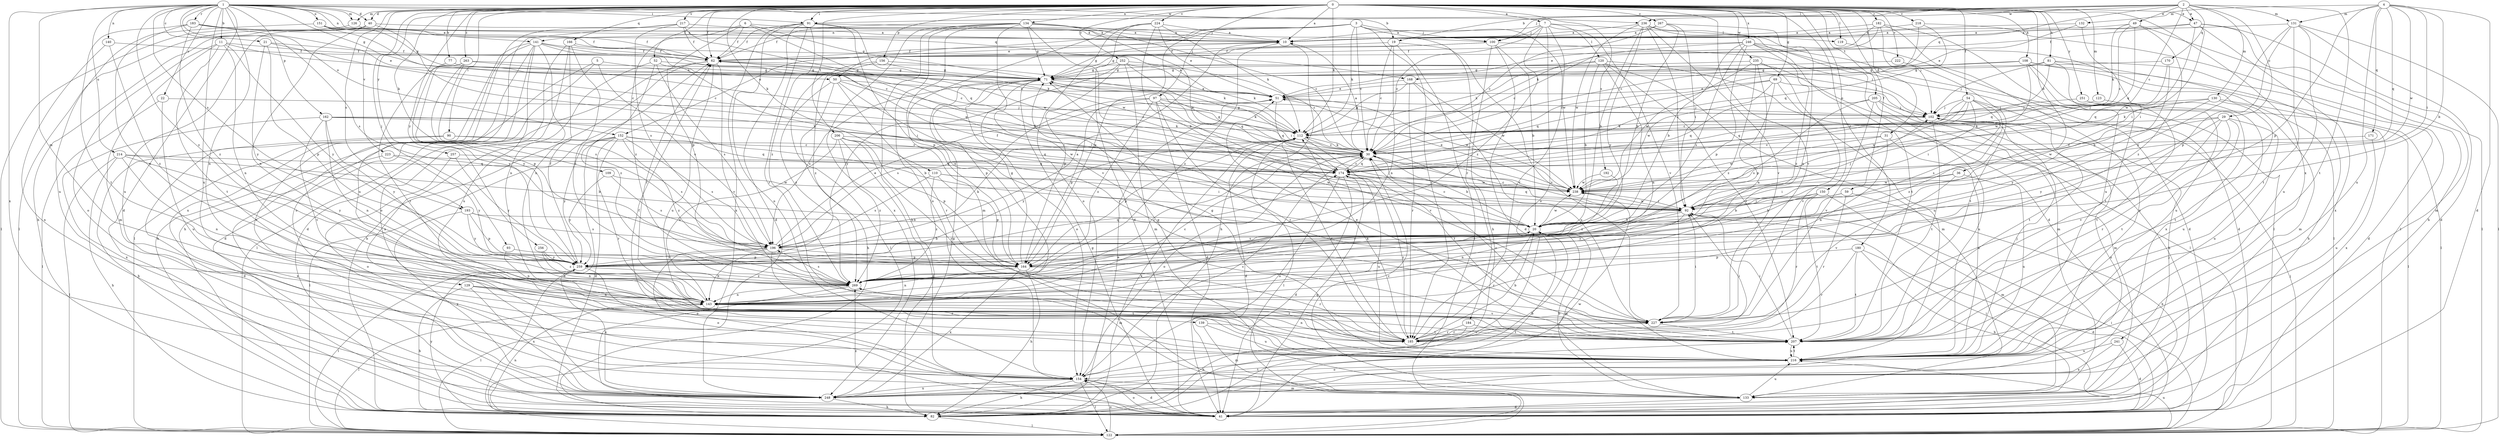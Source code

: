 strict digraph  {
0;
1;
2;
3;
4;
5;
6;
7;
10;
11;
19;
20;
21;
22;
29;
30;
31;
36;
40;
41;
47;
49;
50;
51;
52;
54;
59;
62;
69;
71;
77;
81;
82;
90;
91;
92;
93;
97;
100;
102;
108;
109;
110;
112;
119;
120;
122;
123;
126;
129;
130;
131;
132;
133;
134;
139;
140;
141;
143;
150;
151;
152;
154;
156;
162;
164;
166;
168;
170;
171;
174;
180;
182;
183;
184;
185;
192;
193;
196;
205;
206;
207;
214;
216;
217;
218;
222;
223;
224;
227;
235;
236;
238;
241;
246;
248;
251;
252;
256;
257;
259;
263;
267;
269;
0 -> 7  [label=a];
0 -> 10  [label=a];
0 -> 31  [label=d];
0 -> 36  [label=d];
0 -> 40  [label=d];
0 -> 47  [label=e];
0 -> 52  [label=f];
0 -> 54  [label=f];
0 -> 59  [label=f];
0 -> 62  [label=f];
0 -> 69  [label=g];
0 -> 77  [label=h];
0 -> 81  [label=h];
0 -> 90  [label=i];
0 -> 91  [label=i];
0 -> 93  [label=j];
0 -> 97  [label=j];
0 -> 108  [label=k];
0 -> 109  [label=k];
0 -> 110  [label=k];
0 -> 112  [label=k];
0 -> 119  [label=l];
0 -> 123  [label=m];
0 -> 126  [label=m];
0 -> 134  [label=n];
0 -> 150  [label=o];
0 -> 156  [label=p];
0 -> 166  [label=q];
0 -> 180  [label=r];
0 -> 182  [label=r];
0 -> 192  [label=s];
0 -> 193  [label=s];
0 -> 205  [label=t];
0 -> 206  [label=t];
0 -> 217  [label=v];
0 -> 218  [label=v];
0 -> 222  [label=v];
0 -> 223  [label=v];
0 -> 224  [label=v];
0 -> 227  [label=v];
0 -> 235  [label=w];
0 -> 241  [label=x];
0 -> 246  [label=x];
0 -> 251  [label=y];
0 -> 252  [label=y];
0 -> 256  [label=y];
0 -> 257  [label=y];
0 -> 263  [label=z];
0 -> 267  [label=z];
1 -> 11  [label=b];
1 -> 19  [label=b];
1 -> 21  [label=c];
1 -> 22  [label=c];
1 -> 40  [label=d];
1 -> 41  [label=d];
1 -> 71  [label=g];
1 -> 91  [label=i];
1 -> 126  [label=m];
1 -> 129  [label=m];
1 -> 139  [label=n];
1 -> 140  [label=n];
1 -> 141  [label=n];
1 -> 151  [label=o];
1 -> 152  [label=o];
1 -> 162  [label=p];
1 -> 168  [label=q];
1 -> 183  [label=r];
1 -> 193  [label=s];
1 -> 196  [label=s];
1 -> 214  [label=u];
1 -> 216  [label=u];
1 -> 236  [label=w];
1 -> 248  [label=x];
1 -> 269  [label=z];
2 -> 19  [label=b];
2 -> 29  [label=c];
2 -> 30  [label=c];
2 -> 47  [label=e];
2 -> 49  [label=e];
2 -> 91  [label=i];
2 -> 100  [label=j];
2 -> 130  [label=m];
2 -> 131  [label=m];
2 -> 168  [label=q];
2 -> 170  [label=q];
2 -> 207  [label=t];
2 -> 236  [label=w];
3 -> 30  [label=c];
3 -> 50  [label=e];
3 -> 100  [label=j];
3 -> 112  [label=k];
3 -> 141  [label=n];
3 -> 152  [label=o];
3 -> 164  [label=p];
3 -> 184  [label=r];
3 -> 185  [label=r];
3 -> 238  [label=w];
4 -> 20  [label=b];
4 -> 41  [label=d];
4 -> 92  [label=i];
4 -> 131  [label=m];
4 -> 132  [label=m];
4 -> 164  [label=p];
4 -> 171  [label=q];
4 -> 174  [label=q];
4 -> 216  [label=u];
4 -> 238  [label=w];
5 -> 41  [label=d];
5 -> 50  [label=e];
5 -> 82  [label=h];
5 -> 196  [label=s];
6 -> 62  [label=f];
6 -> 71  [label=g];
6 -> 100  [label=j];
6 -> 164  [label=p];
6 -> 238  [label=w];
6 -> 269  [label=z];
7 -> 10  [label=a];
7 -> 30  [label=c];
7 -> 100  [label=j];
7 -> 119  [label=l];
7 -> 120  [label=l];
7 -> 154  [label=o];
7 -> 185  [label=r];
7 -> 227  [label=v];
7 -> 269  [label=z];
10 -> 62  [label=f];
10 -> 71  [label=g];
10 -> 82  [label=h];
10 -> 269  [label=z];
11 -> 30  [label=c];
11 -> 62  [label=f];
11 -> 133  [label=m];
11 -> 143  [label=n];
11 -> 154  [label=o];
11 -> 207  [label=t];
11 -> 259  [label=y];
19 -> 30  [label=c];
19 -> 62  [label=f];
19 -> 122  [label=l];
19 -> 143  [label=n];
19 -> 227  [label=v];
20 -> 30  [label=c];
20 -> 133  [label=m];
20 -> 185  [label=r];
20 -> 196  [label=s];
20 -> 238  [label=w];
21 -> 30  [label=c];
21 -> 62  [label=f];
21 -> 164  [label=p];
21 -> 259  [label=y];
22 -> 102  [label=j];
22 -> 122  [label=l];
22 -> 216  [label=u];
29 -> 112  [label=k];
29 -> 185  [label=r];
29 -> 207  [label=t];
29 -> 216  [label=u];
29 -> 227  [label=v];
29 -> 238  [label=w];
29 -> 259  [label=y];
30 -> 10  [label=a];
30 -> 20  [label=b];
30 -> 71  [label=g];
30 -> 112  [label=k];
30 -> 154  [label=o];
30 -> 174  [label=q];
31 -> 30  [label=c];
31 -> 143  [label=n];
31 -> 216  [label=u];
31 -> 238  [label=w];
36 -> 92  [label=i];
36 -> 216  [label=u];
36 -> 227  [label=v];
36 -> 238  [label=w];
40 -> 10  [label=a];
40 -> 20  [label=b];
40 -> 82  [label=h];
40 -> 122  [label=l];
40 -> 143  [label=n];
40 -> 216  [label=u];
41 -> 71  [label=g];
41 -> 92  [label=i];
41 -> 154  [label=o];
41 -> 174  [label=q];
41 -> 269  [label=z];
47 -> 10  [label=a];
47 -> 62  [label=f];
47 -> 92  [label=i];
47 -> 122  [label=l];
47 -> 133  [label=m];
47 -> 238  [label=w];
47 -> 248  [label=x];
49 -> 10  [label=a];
49 -> 30  [label=c];
49 -> 82  [label=h];
49 -> 112  [label=k];
49 -> 174  [label=q];
49 -> 269  [label=z];
50 -> 51  [label=e];
50 -> 82  [label=h];
50 -> 92  [label=i];
50 -> 185  [label=r];
50 -> 227  [label=v];
50 -> 269  [label=z];
51 -> 102  [label=j];
51 -> 174  [label=q];
51 -> 238  [label=w];
52 -> 71  [label=g];
52 -> 92  [label=i];
52 -> 196  [label=s];
52 -> 248  [label=x];
52 -> 269  [label=z];
54 -> 30  [label=c];
54 -> 92  [label=i];
54 -> 102  [label=j];
54 -> 174  [label=q];
54 -> 196  [label=s];
54 -> 207  [label=t];
54 -> 238  [label=w];
54 -> 269  [label=z];
59 -> 20  [label=b];
59 -> 82  [label=h];
59 -> 92  [label=i];
59 -> 185  [label=r];
62 -> 71  [label=g];
62 -> 82  [label=h];
62 -> 102  [label=j];
62 -> 122  [label=l];
62 -> 216  [label=u];
62 -> 227  [label=v];
69 -> 51  [label=e];
69 -> 82  [label=h];
69 -> 164  [label=p];
69 -> 174  [label=q];
69 -> 227  [label=v];
69 -> 238  [label=w];
71 -> 51  [label=e];
71 -> 154  [label=o];
71 -> 164  [label=p];
71 -> 174  [label=q];
71 -> 196  [label=s];
77 -> 71  [label=g];
77 -> 259  [label=y];
81 -> 41  [label=d];
81 -> 71  [label=g];
81 -> 82  [label=h];
81 -> 102  [label=j];
81 -> 174  [label=q];
81 -> 207  [label=t];
82 -> 51  [label=e];
82 -> 112  [label=k];
82 -> 122  [label=l];
82 -> 143  [label=n];
82 -> 238  [label=w];
82 -> 259  [label=y];
90 -> 30  [label=c];
90 -> 41  [label=d];
90 -> 82  [label=h];
90 -> 196  [label=s];
91 -> 10  [label=a];
91 -> 41  [label=d];
91 -> 62  [label=f];
91 -> 154  [label=o];
91 -> 164  [label=p];
91 -> 185  [label=r];
91 -> 238  [label=w];
91 -> 248  [label=x];
91 -> 269  [label=z];
92 -> 20  [label=b];
92 -> 30  [label=c];
92 -> 62  [label=f];
92 -> 102  [label=j];
92 -> 143  [label=n];
92 -> 174  [label=q];
92 -> 238  [label=w];
92 -> 259  [label=y];
93 -> 143  [label=n];
93 -> 164  [label=p];
97 -> 41  [label=d];
97 -> 102  [label=j];
97 -> 112  [label=k];
97 -> 164  [label=p];
97 -> 185  [label=r];
97 -> 196  [label=s];
97 -> 227  [label=v];
97 -> 269  [label=z];
100 -> 20  [label=b];
100 -> 41  [label=d];
100 -> 62  [label=f];
100 -> 71  [label=g];
100 -> 82  [label=h];
100 -> 102  [label=j];
102 -> 112  [label=k];
102 -> 207  [label=t];
102 -> 248  [label=x];
108 -> 30  [label=c];
108 -> 71  [label=g];
108 -> 122  [label=l];
108 -> 133  [label=m];
108 -> 216  [label=u];
108 -> 238  [label=w];
108 -> 248  [label=x];
109 -> 196  [label=s];
109 -> 238  [label=w];
109 -> 259  [label=y];
110 -> 92  [label=i];
110 -> 164  [label=p];
110 -> 196  [label=s];
110 -> 238  [label=w];
110 -> 269  [label=z];
112 -> 30  [label=c];
112 -> 41  [label=d];
112 -> 71  [label=g];
112 -> 122  [label=l];
112 -> 164  [label=p];
112 -> 185  [label=r];
112 -> 207  [label=t];
112 -> 259  [label=y];
119 -> 41  [label=d];
120 -> 20  [label=b];
120 -> 71  [label=g];
120 -> 112  [label=k];
120 -> 122  [label=l];
120 -> 133  [label=m];
120 -> 143  [label=n];
120 -> 207  [label=t];
122 -> 92  [label=i];
122 -> 102  [label=j];
122 -> 154  [label=o];
122 -> 216  [label=u];
123 -> 102  [label=j];
123 -> 216  [label=u];
126 -> 10  [label=a];
126 -> 122  [label=l];
129 -> 82  [label=h];
129 -> 143  [label=n];
129 -> 185  [label=r];
129 -> 207  [label=t];
129 -> 248  [label=x];
130 -> 102  [label=j];
130 -> 112  [label=k];
130 -> 207  [label=t];
130 -> 248  [label=x];
130 -> 259  [label=y];
131 -> 10  [label=a];
131 -> 41  [label=d];
131 -> 122  [label=l];
131 -> 164  [label=p];
131 -> 207  [label=t];
131 -> 216  [label=u];
131 -> 259  [label=y];
132 -> 10  [label=a];
132 -> 51  [label=e];
132 -> 92  [label=i];
133 -> 20  [label=b];
133 -> 30  [label=c];
133 -> 41  [label=d];
133 -> 102  [label=j];
133 -> 216  [label=u];
134 -> 10  [label=a];
134 -> 30  [label=c];
134 -> 62  [label=f];
134 -> 71  [label=g];
134 -> 82  [label=h];
134 -> 92  [label=i];
134 -> 133  [label=m];
134 -> 154  [label=o];
134 -> 227  [label=v];
134 -> 238  [label=w];
134 -> 248  [label=x];
139 -> 133  [label=m];
139 -> 207  [label=t];
139 -> 216  [label=u];
140 -> 62  [label=f];
140 -> 248  [label=x];
140 -> 269  [label=z];
141 -> 30  [label=c];
141 -> 62  [label=f];
141 -> 82  [label=h];
141 -> 112  [label=k];
141 -> 122  [label=l];
141 -> 143  [label=n];
141 -> 154  [label=o];
141 -> 216  [label=u];
141 -> 248  [label=x];
143 -> 30  [label=c];
143 -> 62  [label=f];
143 -> 122  [label=l];
143 -> 227  [label=v];
150 -> 20  [label=b];
150 -> 92  [label=i];
150 -> 133  [label=m];
150 -> 185  [label=r];
150 -> 207  [label=t];
150 -> 269  [label=z];
151 -> 10  [label=a];
151 -> 30  [label=c];
151 -> 62  [label=f];
151 -> 71  [label=g];
151 -> 216  [label=u];
152 -> 30  [label=c];
152 -> 41  [label=d];
152 -> 82  [label=h];
152 -> 122  [label=l];
152 -> 174  [label=q];
152 -> 185  [label=r];
152 -> 196  [label=s];
152 -> 259  [label=y];
152 -> 269  [label=z];
154 -> 30  [label=c];
154 -> 41  [label=d];
154 -> 82  [label=h];
154 -> 122  [label=l];
154 -> 133  [label=m];
154 -> 248  [label=x];
156 -> 71  [label=g];
156 -> 112  [label=k];
156 -> 122  [label=l];
156 -> 269  [label=z];
162 -> 20  [label=b];
162 -> 112  [label=k];
162 -> 143  [label=n];
162 -> 227  [label=v];
162 -> 238  [label=w];
162 -> 248  [label=x];
162 -> 259  [label=y];
164 -> 71  [label=g];
164 -> 82  [label=h];
164 -> 143  [label=n];
164 -> 185  [label=r];
164 -> 248  [label=x];
166 -> 41  [label=d];
166 -> 51  [label=e];
166 -> 62  [label=f];
166 -> 143  [label=n];
166 -> 154  [label=o];
166 -> 269  [label=z];
168 -> 51  [label=e];
168 -> 112  [label=k];
168 -> 185  [label=r];
168 -> 216  [label=u];
168 -> 238  [label=w];
170 -> 20  [label=b];
170 -> 71  [label=g];
170 -> 174  [label=q];
171 -> 30  [label=c];
171 -> 216  [label=u];
174 -> 30  [label=c];
174 -> 41  [label=d];
174 -> 154  [label=o];
174 -> 185  [label=r];
174 -> 216  [label=u];
174 -> 238  [label=w];
180 -> 41  [label=d];
180 -> 82  [label=h];
180 -> 164  [label=p];
180 -> 185  [label=r];
180 -> 207  [label=t];
182 -> 10  [label=a];
182 -> 51  [label=e];
182 -> 102  [label=j];
182 -> 112  [label=k];
182 -> 216  [label=u];
182 -> 248  [label=x];
183 -> 10  [label=a];
183 -> 51  [label=e];
183 -> 62  [label=f];
183 -> 143  [label=n];
183 -> 207  [label=t];
183 -> 269  [label=z];
184 -> 82  [label=h];
184 -> 185  [label=r];
184 -> 207  [label=t];
185 -> 20  [label=b];
185 -> 92  [label=i];
185 -> 112  [label=k];
185 -> 143  [label=n];
185 -> 227  [label=v];
185 -> 269  [label=z];
192 -> 238  [label=w];
192 -> 269  [label=z];
193 -> 20  [label=b];
193 -> 164  [label=p];
193 -> 196  [label=s];
193 -> 248  [label=x];
193 -> 259  [label=y];
196 -> 20  [label=b];
196 -> 51  [label=e];
196 -> 112  [label=k];
196 -> 133  [label=m];
196 -> 143  [label=n];
196 -> 154  [label=o];
196 -> 164  [label=p];
196 -> 259  [label=y];
205 -> 102  [label=j];
205 -> 133  [label=m];
205 -> 174  [label=q];
205 -> 196  [label=s];
205 -> 216  [label=u];
205 -> 227  [label=v];
206 -> 30  [label=c];
206 -> 41  [label=d];
206 -> 143  [label=n];
206 -> 164  [label=p];
206 -> 174  [label=q];
206 -> 185  [label=r];
206 -> 269  [label=z];
207 -> 30  [label=c];
207 -> 51  [label=e];
207 -> 71  [label=g];
207 -> 92  [label=i];
207 -> 216  [label=u];
214 -> 20  [label=b];
214 -> 82  [label=h];
214 -> 122  [label=l];
214 -> 143  [label=n];
214 -> 174  [label=q];
214 -> 259  [label=y];
216 -> 62  [label=f];
216 -> 71  [label=g];
216 -> 102  [label=j];
216 -> 154  [label=o];
216 -> 207  [label=t];
217 -> 10  [label=a];
217 -> 62  [label=f];
217 -> 174  [label=q];
217 -> 196  [label=s];
217 -> 216  [label=u];
217 -> 248  [label=x];
218 -> 10  [label=a];
218 -> 30  [label=c];
218 -> 122  [label=l];
218 -> 174  [label=q];
222 -> 71  [label=g];
222 -> 207  [label=t];
223 -> 174  [label=q];
223 -> 248  [label=x];
223 -> 259  [label=y];
224 -> 10  [label=a];
224 -> 20  [label=b];
224 -> 41  [label=d];
224 -> 51  [label=e];
224 -> 112  [label=k];
224 -> 143  [label=n];
224 -> 154  [label=o];
227 -> 92  [label=i];
227 -> 185  [label=r];
227 -> 207  [label=t];
235 -> 71  [label=g];
235 -> 133  [label=m];
235 -> 143  [label=n];
235 -> 216  [label=u];
235 -> 238  [label=w];
235 -> 269  [label=z];
236 -> 10  [label=a];
236 -> 20  [label=b];
236 -> 41  [label=d];
236 -> 92  [label=i];
236 -> 122  [label=l];
236 -> 227  [label=v];
236 -> 238  [label=w];
236 -> 259  [label=y];
238 -> 51  [label=e];
238 -> 62  [label=f];
238 -> 92  [label=i];
241 -> 41  [label=d];
241 -> 216  [label=u];
241 -> 248  [label=x];
246 -> 20  [label=b];
246 -> 30  [label=c];
246 -> 41  [label=d];
246 -> 62  [label=f];
246 -> 122  [label=l];
246 -> 164  [label=p];
246 -> 196  [label=s];
246 -> 207  [label=t];
246 -> 269  [label=z];
248 -> 20  [label=b];
248 -> 71  [label=g];
248 -> 82  [label=h];
248 -> 207  [label=t];
251 -> 102  [label=j];
251 -> 122  [label=l];
251 -> 207  [label=t];
252 -> 30  [label=c];
252 -> 71  [label=g];
252 -> 92  [label=i];
252 -> 112  [label=k];
252 -> 133  [label=m];
252 -> 164  [label=p];
252 -> 259  [label=y];
256 -> 143  [label=n];
256 -> 259  [label=y];
256 -> 269  [label=z];
257 -> 154  [label=o];
257 -> 174  [label=q];
257 -> 259  [label=y];
259 -> 10  [label=a];
259 -> 62  [label=f];
259 -> 122  [label=l];
259 -> 154  [label=o];
259 -> 174  [label=q];
259 -> 248  [label=x];
259 -> 269  [label=z];
263 -> 71  [label=g];
263 -> 164  [label=p];
263 -> 174  [label=q];
263 -> 196  [label=s];
263 -> 207  [label=t];
263 -> 259  [label=y];
267 -> 10  [label=a];
267 -> 20  [label=b];
267 -> 30  [label=c];
267 -> 92  [label=i];
267 -> 143  [label=n];
269 -> 30  [label=c];
269 -> 122  [label=l];
269 -> 143  [label=n];
269 -> 196  [label=s];
}
